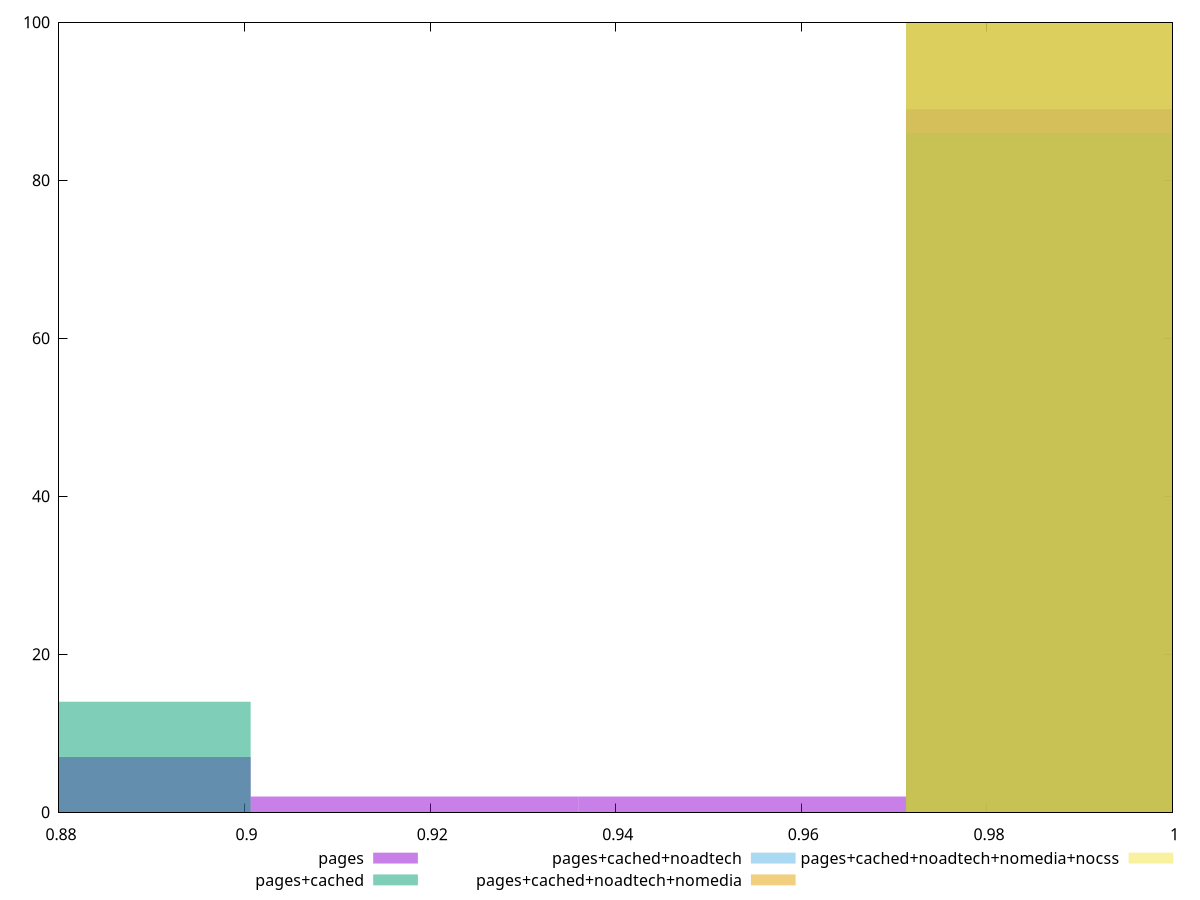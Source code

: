 reset

$pages <<EOF
0.8829937055923933 7
0.9889529502634805 89
0.9183134538160891 2
0.9536332020397849 2
EOF

$pagesCached <<EOF
0.9889529502634805 86
0.8829937055923933 14
EOF

$pagesCachedNoadtech <<EOF
0.9889529502634805 100
EOF

$pagesCachedNoadtechNomedia <<EOF
0.9889529502634805 100
EOF

$pagesCachedNoadtechNomediaNocss <<EOF
0.9889529502634805 100
EOF

set key outside below
set boxwidth 0.035319748223695734
set xrange [0.88:1]
set yrange [0:100]
set trange [0:100]
set style fill transparent solid 0.5 noborder
set terminal svg size 640, 530 enhanced background rgb 'white'
set output "report_00018_2021-02-10T15-25-16.877Z/unminified-css/comparison/histogram/all_score.svg"

plot $pages title "pages" with boxes, \
     $pagesCached title "pages+cached" with boxes, \
     $pagesCachedNoadtech title "pages+cached+noadtech" with boxes, \
     $pagesCachedNoadtechNomedia title "pages+cached+noadtech+nomedia" with boxes, \
     $pagesCachedNoadtechNomediaNocss title "pages+cached+noadtech+nomedia+nocss" with boxes

reset
